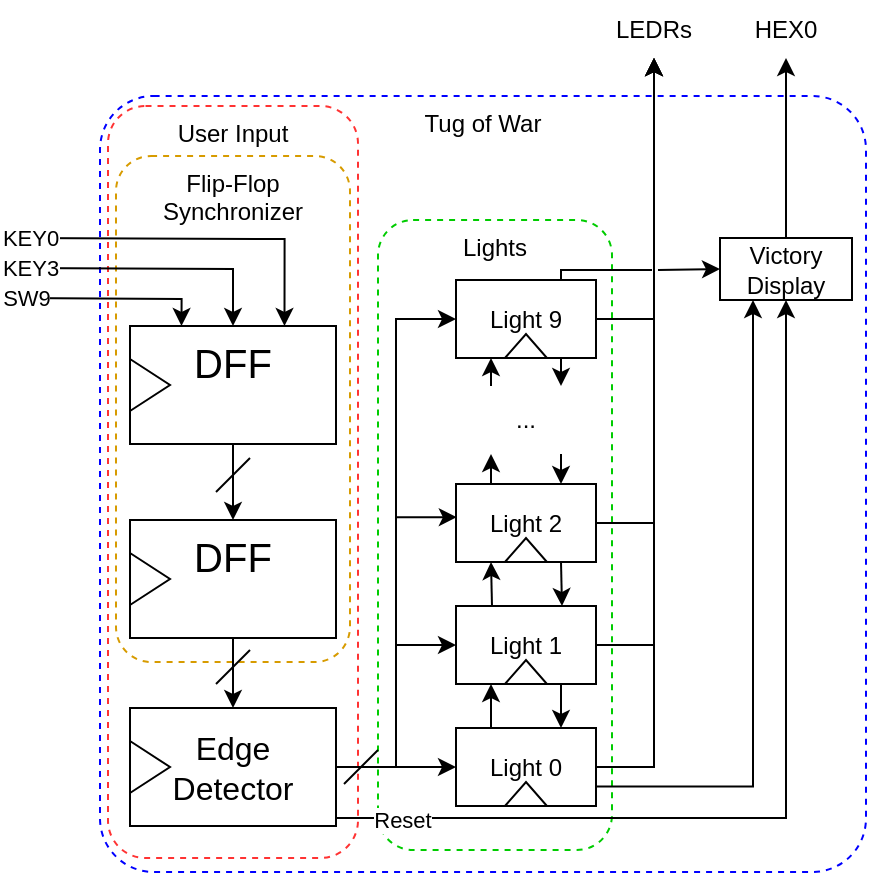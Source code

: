 <mxfile version="24.8.4">
  <diagram name="Page-1" id="XJSEP3GNmWB5ftduhLJC">
    <mxGraphModel dx="419" dy="446" grid="0" gridSize="10" guides="1" tooltips="1" connect="1" arrows="1" fold="1" page="0" pageScale="1" pageWidth="850" pageHeight="1100" math="0" shadow="0">
      <root>
        <mxCell id="0" />
        <mxCell id="1" parent="0" />
        <mxCell id="YbwDGyMakOkkDczVJa2m-119" value="Tug of War" style="rounded=1;whiteSpace=wrap;html=1;fillColor=none;dashed=1;align=center;verticalAlign=top;strokeColor=#0000FF;arcSize=7;" vertex="1" parent="1">
          <mxGeometry x="604" y="85" width="383" height="388" as="geometry" />
        </mxCell>
        <mxCell id="YbwDGyMakOkkDczVJa2m-30" value="Flip-Flop Synchronizer" style="rounded=1;whiteSpace=wrap;html=1;fillColor=none;dashed=1;align=center;verticalAlign=top;strokeColor=#d79b00;" vertex="1" parent="1">
          <mxGeometry x="612" y="115" width="117" height="253" as="geometry" />
        </mxCell>
        <mxCell id="YbwDGyMakOkkDczVJa2m-72" value="Lights" style="rounded=1;whiteSpace=wrap;html=1;fillColor=none;dashed=1;align=center;verticalAlign=top;strokeColor=#00CC00;" vertex="1" parent="1">
          <mxGeometry x="743" y="147" width="117" height="315" as="geometry" />
        </mxCell>
        <mxCell id="YbwDGyMakOkkDczVJa2m-94" value="&amp;nbsp;" style="rounded=0;orthogonalLoop=1;jettySize=auto;html=1;exitX=0.75;exitY=0;exitDx=0;exitDy=0;strokeColor=default;entryX=0;entryY=0.5;entryDx=0;entryDy=0;edgeStyle=orthogonalEdgeStyle;elbow=vertical;" edge="1" parent="1" source="YbwDGyMakOkkDczVJa2m-75" target="YbwDGyMakOkkDczVJa2m-98">
          <mxGeometry x="0.219" y="1" relative="1" as="geometry">
            <mxPoint x="915" y="261" as="targetPoint" />
            <Array as="points">
              <mxPoint x="835" y="172" />
              <mxPoint x="883" y="172" />
            </Array>
            <mxPoint y="1" as="offset" />
          </mxGeometry>
        </mxCell>
        <mxCell id="YbwDGyMakOkkDczVJa2m-32" value="User Input" style="rounded=1;whiteSpace=wrap;html=1;fillColor=none;dashed=1;align=center;verticalAlign=top;strokeColor=#FF3333;" vertex="1" parent="1">
          <mxGeometry x="608" y="90" width="125" height="376" as="geometry" />
        </mxCell>
        <mxCell id="YbwDGyMakOkkDczVJa2m-2" value="KEY0" style="endArrow=classic;html=1;rounded=0;entryX=0.75;entryY=0;entryDx=0;entryDy=0;edgeStyle=orthogonalEdgeStyle;" edge="1" parent="1" target="YbwDGyMakOkkDczVJa2m-1">
          <mxGeometry x="-0.921" width="50" height="50" relative="1" as="geometry">
            <mxPoint x="562" y="156" as="sourcePoint" />
            <mxPoint x="599.5" y="156.25" as="targetPoint" />
            <mxPoint as="offset" />
          </mxGeometry>
        </mxCell>
        <mxCell id="YbwDGyMakOkkDczVJa2m-4" value="SW9" style="endArrow=classic;html=1;rounded=0;entryX=0.25;entryY=0;entryDx=0;entryDy=0;edgeStyle=orthogonalEdgeStyle;" edge="1" parent="1" target="YbwDGyMakOkkDczVJa2m-1">
          <mxGeometry x="-0.896" width="50" height="50" relative="1" as="geometry">
            <mxPoint x="562" y="186" as="sourcePoint" />
            <mxPoint x="599.5" y="185.75" as="targetPoint" />
            <mxPoint as="offset" />
          </mxGeometry>
        </mxCell>
        <mxCell id="YbwDGyMakOkkDczVJa2m-7" value="KEY3" style="edgeStyle=orthogonalEdgeStyle;rounded=0;orthogonalLoop=1;jettySize=auto;html=1;entryX=0.5;entryY=0;entryDx=0;entryDy=0;" edge="1" parent="1" target="YbwDGyMakOkkDczVJa2m-1">
          <mxGeometry x="-0.898" relative="1" as="geometry">
            <mxPoint x="562" y="171" as="sourcePoint" />
            <mxPoint x="599.5" y="171.014" as="targetPoint" />
            <mxPoint as="offset" />
          </mxGeometry>
        </mxCell>
        <mxCell id="YbwDGyMakOkkDczVJa2m-13" value="" style="edgeStyle=orthogonalEdgeStyle;rounded=0;orthogonalLoop=1;jettySize=auto;html=1;entryX=0.5;entryY=0;entryDx=0;entryDy=0;exitX=0.5;exitY=1;exitDx=0;exitDy=0;" edge="1" parent="1" target="YbwDGyMakOkkDczVJa2m-10" source="YbwDGyMakOkkDczVJa2m-1">
          <mxGeometry relative="1" as="geometry">
            <mxPoint x="434" y="419.0" as="sourcePoint" />
          </mxGeometry>
        </mxCell>
        <mxCell id="YbwDGyMakOkkDczVJa2m-33" value="" style="edgeStyle=orthogonalEdgeStyle;rounded=0;orthogonalLoop=1;jettySize=auto;html=1;entryX=0.5;entryY=0;entryDx=0;entryDy=0;exitX=0.5;exitY=1;exitDx=0;exitDy=0;" edge="1" parent="1" source="YbwDGyMakOkkDczVJa2m-10" target="YbwDGyMakOkkDczVJa2m-25">
          <mxGeometry relative="1" as="geometry">
            <mxPoint x="608" y="418.76" as="sourcePoint" />
            <mxPoint x="680" y="418.76" as="targetPoint" />
          </mxGeometry>
        </mxCell>
        <mxCell id="YbwDGyMakOkkDczVJa2m-35" value="" style="group" vertex="1" connectable="0" parent="1">
          <mxGeometry x="619" y="391" width="103" height="59" as="geometry" />
        </mxCell>
        <mxCell id="YbwDGyMakOkkDczVJa2m-25" value="&lt;div style=&quot;font-size: 16px;&quot;&gt;&lt;font style=&quot;font-size: 16px;&quot;&gt;Edge Detector&lt;/font&gt;&lt;/div&gt;" style="rounded=0;whiteSpace=wrap;html=1;" vertex="1" parent="YbwDGyMakOkkDczVJa2m-35">
          <mxGeometry width="103" height="59" as="geometry" />
        </mxCell>
        <mxCell id="YbwDGyMakOkkDczVJa2m-29" value="" style="triangle;whiteSpace=wrap;html=1;rotation=0;" vertex="1" parent="YbwDGyMakOkkDczVJa2m-35">
          <mxGeometry y="16.5" width="20" height="26" as="geometry" />
        </mxCell>
        <mxCell id="YbwDGyMakOkkDczVJa2m-36" value="" style="group" vertex="1" connectable="0" parent="1">
          <mxGeometry x="619" y="297" width="103" height="59" as="geometry" />
        </mxCell>
        <mxCell id="YbwDGyMakOkkDczVJa2m-10" value="&lt;span style=&quot;font-size: 20px;&quot;&gt;DFF&lt;/span&gt;&lt;div&gt;&lt;span style=&quot;font-size: 20px;&quot;&gt;&lt;br&gt;&lt;/span&gt;&lt;/div&gt;" style="rounded=0;whiteSpace=wrap;html=1;" vertex="1" parent="YbwDGyMakOkkDczVJa2m-36">
          <mxGeometry width="103" height="59" as="geometry" />
        </mxCell>
        <mxCell id="YbwDGyMakOkkDczVJa2m-14" value="" style="triangle;whiteSpace=wrap;html=1;rotation=0;" vertex="1" parent="YbwDGyMakOkkDczVJa2m-36">
          <mxGeometry y="16.5" width="20" height="26" as="geometry" />
        </mxCell>
        <mxCell id="YbwDGyMakOkkDczVJa2m-37" value="" style="group" vertex="1" connectable="0" parent="1">
          <mxGeometry x="619" y="200" width="103" height="59" as="geometry" />
        </mxCell>
        <mxCell id="YbwDGyMakOkkDczVJa2m-1" value="&lt;span style=&quot;font-size: 20px;&quot;&gt;DFF&lt;/span&gt;&lt;div&gt;&lt;span style=&quot;font-size: 20px;&quot;&gt;&lt;br&gt;&lt;/span&gt;&lt;/div&gt;" style="rounded=0;whiteSpace=wrap;html=1;" vertex="1" parent="YbwDGyMakOkkDczVJa2m-37">
          <mxGeometry width="103" height="59" as="geometry" />
        </mxCell>
        <mxCell id="YbwDGyMakOkkDczVJa2m-109" value="" style="triangle;whiteSpace=wrap;html=1;rotation=0;" vertex="1" parent="YbwDGyMakOkkDczVJa2m-37">
          <mxGeometry y="16.5" width="20" height="26" as="geometry" />
        </mxCell>
        <mxCell id="YbwDGyMakOkkDczVJa2m-48" value="" style="group" vertex="1" connectable="0" parent="1">
          <mxGeometry x="782" y="401" width="70" height="39" as="geometry" />
        </mxCell>
        <mxCell id="YbwDGyMakOkkDczVJa2m-45" value="&lt;div style=&quot;&quot;&gt;Light 0&lt;/div&gt;" style="rounded=0;whiteSpace=wrap;html=1;" vertex="1" parent="YbwDGyMakOkkDczVJa2m-48">
          <mxGeometry width="70" height="39" as="geometry" />
        </mxCell>
        <mxCell id="YbwDGyMakOkkDczVJa2m-46" value="" style="triangle;whiteSpace=wrap;html=1;rotation=-90;" vertex="1" parent="YbwDGyMakOkkDczVJa2m-48">
          <mxGeometry x="29" y="22.5" width="12" height="21" as="geometry" />
        </mxCell>
        <mxCell id="YbwDGyMakOkkDczVJa2m-49" value="" style="group" vertex="1" connectable="0" parent="1">
          <mxGeometry x="782" y="340" width="70" height="39" as="geometry" />
        </mxCell>
        <mxCell id="YbwDGyMakOkkDczVJa2m-50" value="&lt;div style=&quot;&quot;&gt;&lt;font style=&quot;font-size: 12px;&quot;&gt;Light 1&lt;/font&gt;&lt;/div&gt;" style="rounded=0;whiteSpace=wrap;html=1;" vertex="1" parent="YbwDGyMakOkkDczVJa2m-49">
          <mxGeometry width="70" height="39" as="geometry" />
        </mxCell>
        <mxCell id="YbwDGyMakOkkDczVJa2m-51" value="" style="triangle;whiteSpace=wrap;html=1;rotation=-90;" vertex="1" parent="YbwDGyMakOkkDczVJa2m-49">
          <mxGeometry x="29" y="22.5" width="12" height="21" as="geometry" />
        </mxCell>
        <mxCell id="YbwDGyMakOkkDczVJa2m-52" style="edgeStyle=orthogonalEdgeStyle;rounded=0;orthogonalLoop=1;jettySize=auto;html=1;exitX=0.25;exitY=0;exitDx=0;exitDy=0;entryX=0.25;entryY=1;entryDx=0;entryDy=0;" edge="1" parent="1" source="YbwDGyMakOkkDczVJa2m-45" target="YbwDGyMakOkkDczVJa2m-50">
          <mxGeometry relative="1" as="geometry" />
        </mxCell>
        <mxCell id="YbwDGyMakOkkDczVJa2m-53" style="edgeStyle=orthogonalEdgeStyle;rounded=0;orthogonalLoop=1;jettySize=auto;html=1;exitX=1;exitY=0.5;exitDx=0;exitDy=0;" edge="1" parent="1" source="YbwDGyMakOkkDczVJa2m-25" target="YbwDGyMakOkkDczVJa2m-45">
          <mxGeometry relative="1" as="geometry" />
        </mxCell>
        <mxCell id="YbwDGyMakOkkDczVJa2m-54" style="edgeStyle=orthogonalEdgeStyle;rounded=0;orthogonalLoop=1;jettySize=auto;html=1;exitX=1;exitY=0.5;exitDx=0;exitDy=0;entryX=0;entryY=0.5;entryDx=0;entryDy=0;" edge="1" parent="1" source="YbwDGyMakOkkDczVJa2m-25" target="YbwDGyMakOkkDczVJa2m-50">
          <mxGeometry relative="1" as="geometry" />
        </mxCell>
        <mxCell id="YbwDGyMakOkkDczVJa2m-55" style="edgeStyle=orthogonalEdgeStyle;rounded=0;orthogonalLoop=1;jettySize=auto;html=1;exitX=0.75;exitY=1;exitDx=0;exitDy=0;entryX=0.75;entryY=0;entryDx=0;entryDy=0;" edge="1" parent="1" source="YbwDGyMakOkkDczVJa2m-50" target="YbwDGyMakOkkDczVJa2m-45">
          <mxGeometry relative="1" as="geometry" />
        </mxCell>
        <mxCell id="YbwDGyMakOkkDczVJa2m-58" value="" style="group" vertex="1" connectable="0" parent="1">
          <mxGeometry x="782" y="279" width="70" height="39" as="geometry" />
        </mxCell>
        <mxCell id="YbwDGyMakOkkDczVJa2m-59" value="&lt;div style=&quot;&quot;&gt;&lt;font style=&quot;font-size: 12px;&quot;&gt;Light 2&lt;/font&gt;&lt;/div&gt;" style="rounded=0;whiteSpace=wrap;html=1;" vertex="1" parent="YbwDGyMakOkkDczVJa2m-58">
          <mxGeometry width="70" height="39" as="geometry" />
        </mxCell>
        <mxCell id="YbwDGyMakOkkDczVJa2m-60" value="" style="triangle;whiteSpace=wrap;html=1;rotation=-90;" vertex="1" parent="YbwDGyMakOkkDczVJa2m-58">
          <mxGeometry x="29" y="22.5" width="12" height="21" as="geometry" />
        </mxCell>
        <mxCell id="YbwDGyMakOkkDczVJa2m-61" style="edgeStyle=orthogonalEdgeStyle;rounded=0;orthogonalLoop=1;jettySize=auto;html=1;exitX=0.25;exitY=0;exitDx=0;exitDy=0;entryX=0.25;entryY=1;entryDx=0;entryDy=0;" edge="1" parent="1" target="YbwDGyMakOkkDczVJa2m-59">
          <mxGeometry relative="1" as="geometry">
            <mxPoint x="800" y="340" as="sourcePoint" />
          </mxGeometry>
        </mxCell>
        <mxCell id="YbwDGyMakOkkDczVJa2m-62" style="edgeStyle=orthogonalEdgeStyle;rounded=0;orthogonalLoop=1;jettySize=auto;html=1;exitX=0.75;exitY=1;exitDx=0;exitDy=0;entryX=0.75;entryY=0;entryDx=0;entryDy=0;" edge="1" parent="1" source="YbwDGyMakOkkDczVJa2m-59">
          <mxGeometry relative="1" as="geometry">
            <mxPoint x="835" y="340" as="targetPoint" />
          </mxGeometry>
        </mxCell>
        <mxCell id="YbwDGyMakOkkDczVJa2m-63" style="edgeStyle=orthogonalEdgeStyle;rounded=0;orthogonalLoop=1;jettySize=auto;html=1;exitX=1;exitY=0.5;exitDx=0;exitDy=0;entryX=0.006;entryY=0.426;entryDx=0;entryDy=0;entryPerimeter=0;" edge="1" parent="1" source="YbwDGyMakOkkDczVJa2m-25" target="YbwDGyMakOkkDczVJa2m-59">
          <mxGeometry relative="1" as="geometry" />
        </mxCell>
        <mxCell id="YbwDGyMakOkkDczVJa2m-79" style="edgeStyle=orthogonalEdgeStyle;rounded=0;orthogonalLoop=1;jettySize=auto;html=1;exitX=0.75;exitY=1;exitDx=0;exitDy=0;entryX=0.75;entryY=0;entryDx=0;entryDy=0;" edge="1" parent="1" source="YbwDGyMakOkkDczVJa2m-71" target="YbwDGyMakOkkDczVJa2m-59">
          <mxGeometry relative="1" as="geometry" />
        </mxCell>
        <mxCell id="YbwDGyMakOkkDczVJa2m-81" style="edgeStyle=orthogonalEdgeStyle;rounded=0;orthogonalLoop=1;jettySize=auto;html=1;exitX=0.25;exitY=0;exitDx=0;exitDy=0;entryX=0.25;entryY=1;entryDx=0;entryDy=0;" edge="1" parent="1" source="YbwDGyMakOkkDczVJa2m-71" target="YbwDGyMakOkkDczVJa2m-75">
          <mxGeometry relative="1" as="geometry" />
        </mxCell>
        <mxCell id="YbwDGyMakOkkDczVJa2m-71" value="..." style="text;html=1;align=center;verticalAlign=middle;whiteSpace=wrap;rounded=0;" vertex="1" parent="1">
          <mxGeometry x="782" y="230" width="70" height="34" as="geometry" />
        </mxCell>
        <mxCell id="YbwDGyMakOkkDczVJa2m-64" style="edgeStyle=orthogonalEdgeStyle;rounded=0;orthogonalLoop=1;jettySize=auto;html=1;exitX=1;exitY=0.5;exitDx=0;exitDy=0;entryX=0;entryY=0.5;entryDx=0;entryDy=0;" edge="1" parent="1" source="YbwDGyMakOkkDczVJa2m-25" target="YbwDGyMakOkkDczVJa2m-75">
          <mxGeometry relative="1" as="geometry">
            <mxPoint x="752" y="263.2" as="targetPoint" />
          </mxGeometry>
        </mxCell>
        <mxCell id="YbwDGyMakOkkDczVJa2m-65" style="edgeStyle=orthogonalEdgeStyle;rounded=0;orthogonalLoop=1;jettySize=auto;html=1;exitX=0.25;exitY=0;exitDx=0;exitDy=0;entryX=0.25;entryY=1;entryDx=0;entryDy=0;" edge="1" parent="1" source="YbwDGyMakOkkDczVJa2m-59" target="YbwDGyMakOkkDczVJa2m-71">
          <mxGeometry relative="1" as="geometry">
            <mxPoint x="799.6" y="261.6" as="targetPoint" />
          </mxGeometry>
        </mxCell>
        <mxCell id="YbwDGyMakOkkDczVJa2m-80" style="edgeStyle=orthogonalEdgeStyle;rounded=0;orthogonalLoop=1;jettySize=auto;html=1;exitX=0.75;exitY=1;exitDx=0;exitDy=0;entryX=0.75;entryY=0;entryDx=0;entryDy=0;" edge="1" parent="1" source="YbwDGyMakOkkDczVJa2m-75" target="YbwDGyMakOkkDczVJa2m-71">
          <mxGeometry relative="1" as="geometry" />
        </mxCell>
        <mxCell id="YbwDGyMakOkkDczVJa2m-88" value="LEDRs" style="rounded=0;whiteSpace=wrap;html=1;strokeColor=none;fillColor=none;" vertex="1" parent="1">
          <mxGeometry x="848" y="37" width="66" height="29" as="geometry" />
        </mxCell>
        <mxCell id="YbwDGyMakOkkDczVJa2m-89" style="edgeStyle=orthogonalEdgeStyle;rounded=0;orthogonalLoop=1;jettySize=auto;html=1;exitX=1;exitY=0.5;exitDx=0;exitDy=0;entryX=0.5;entryY=1;entryDx=0;entryDy=0;" edge="1" parent="1" source="YbwDGyMakOkkDczVJa2m-75" target="YbwDGyMakOkkDczVJa2m-88">
          <mxGeometry relative="1" as="geometry" />
        </mxCell>
        <mxCell id="YbwDGyMakOkkDczVJa2m-90" style="edgeStyle=orthogonalEdgeStyle;rounded=0;orthogonalLoop=1;jettySize=auto;html=1;exitX=1;exitY=0.5;exitDx=0;exitDy=0;entryX=0.5;entryY=1;entryDx=0;entryDy=0;" edge="1" parent="1" source="YbwDGyMakOkkDczVJa2m-59" target="YbwDGyMakOkkDczVJa2m-88">
          <mxGeometry relative="1" as="geometry" />
        </mxCell>
        <mxCell id="YbwDGyMakOkkDczVJa2m-91" style="edgeStyle=orthogonalEdgeStyle;rounded=0;orthogonalLoop=1;jettySize=auto;html=1;exitX=1;exitY=0.5;exitDx=0;exitDy=0;entryX=0.5;entryY=1;entryDx=0;entryDy=0;" edge="1" parent="1" source="YbwDGyMakOkkDczVJa2m-50" target="YbwDGyMakOkkDczVJa2m-88">
          <mxGeometry relative="1" as="geometry" />
        </mxCell>
        <mxCell id="YbwDGyMakOkkDczVJa2m-102" style="edgeStyle=orthogonalEdgeStyle;rounded=0;orthogonalLoop=1;jettySize=auto;html=1;exitX=0.5;exitY=0;exitDx=0;exitDy=0;entryX=0.5;entryY=1;entryDx=0;entryDy=0;" edge="1" parent="1" source="YbwDGyMakOkkDczVJa2m-98" target="YbwDGyMakOkkDczVJa2m-101">
          <mxGeometry relative="1" as="geometry" />
        </mxCell>
        <mxCell id="YbwDGyMakOkkDczVJa2m-98" value="Victory Display" style="rounded=0;whiteSpace=wrap;html=1;" vertex="1" parent="1">
          <mxGeometry x="914" y="156" width="66" height="31" as="geometry" />
        </mxCell>
        <mxCell id="YbwDGyMakOkkDczVJa2m-75" value="&lt;div style=&quot;&quot;&gt;&lt;font style=&quot;font-size: 12px;&quot;&gt;Light 9&lt;/font&gt;&lt;/div&gt;" style="rounded=0;whiteSpace=wrap;html=1;" vertex="1" parent="1">
          <mxGeometry x="782" y="177" width="70" height="39" as="geometry" />
        </mxCell>
        <mxCell id="YbwDGyMakOkkDczVJa2m-76" value="" style="triangle;whiteSpace=wrap;html=1;rotation=-90;" vertex="1" parent="1">
          <mxGeometry x="811" y="199.5" width="12" height="21" as="geometry" />
        </mxCell>
        <mxCell id="YbwDGyMakOkkDczVJa2m-101" value="HEX0" style="rounded=0;whiteSpace=wrap;html=1;strokeColor=none;fillColor=none;" vertex="1" parent="1">
          <mxGeometry x="914" y="37" width="66" height="29" as="geometry" />
        </mxCell>
        <mxCell id="YbwDGyMakOkkDczVJa2m-92" style="edgeStyle=orthogonalEdgeStyle;rounded=0;orthogonalLoop=1;jettySize=auto;html=1;exitX=1;exitY=0.5;exitDx=0;exitDy=0;entryX=0.5;entryY=1;entryDx=0;entryDy=0;" edge="1" parent="1" source="YbwDGyMakOkkDczVJa2m-45" target="YbwDGyMakOkkDczVJa2m-88">
          <mxGeometry relative="1" as="geometry" />
        </mxCell>
        <mxCell id="YbwDGyMakOkkDczVJa2m-105" style="edgeStyle=orthogonalEdgeStyle;rounded=0;orthogonalLoop=1;jettySize=auto;html=1;exitX=1;exitY=0.75;exitDx=0;exitDy=0;entryX=0.25;entryY=1;entryDx=0;entryDy=0;" edge="1" parent="1" source="YbwDGyMakOkkDczVJa2m-45" target="YbwDGyMakOkkDczVJa2m-98">
          <mxGeometry relative="1" as="geometry" />
        </mxCell>
        <mxCell id="YbwDGyMakOkkDczVJa2m-106" value="Reset" style="edgeStyle=orthogonalEdgeStyle;rounded=0;orthogonalLoop=1;jettySize=auto;html=1;exitX=1;exitY=0.75;exitDx=0;exitDy=0;entryX=0.5;entryY=1;entryDx=0;entryDy=0;" edge="1" parent="1" source="YbwDGyMakOkkDczVJa2m-25" target="YbwDGyMakOkkDczVJa2m-98">
          <mxGeometry x="-0.823" y="-1" relative="1" as="geometry">
            <Array as="points">
              <mxPoint x="722" y="446" />
              <mxPoint x="947" y="446" />
            </Array>
            <mxPoint as="offset" />
          </mxGeometry>
        </mxCell>
        <mxCell id="YbwDGyMakOkkDczVJa2m-120" value="" style="endArrow=none;html=1;rounded=0;" edge="1" parent="1">
          <mxGeometry width="50" height="50" relative="1" as="geometry">
            <mxPoint x="662" y="283" as="sourcePoint" />
            <mxPoint x="679" y="266" as="targetPoint" />
          </mxGeometry>
        </mxCell>
        <mxCell id="YbwDGyMakOkkDczVJa2m-122" value="" style="endArrow=none;html=1;rounded=0;" edge="1" parent="1">
          <mxGeometry width="50" height="50" relative="1" as="geometry">
            <mxPoint x="662" y="379" as="sourcePoint" />
            <mxPoint x="679" y="362" as="targetPoint" />
          </mxGeometry>
        </mxCell>
        <mxCell id="YbwDGyMakOkkDczVJa2m-123" value="" style="endArrow=none;html=1;rounded=0;" edge="1" parent="1">
          <mxGeometry width="50" height="50" relative="1" as="geometry">
            <mxPoint x="726" y="429" as="sourcePoint" />
            <mxPoint x="743" y="412" as="targetPoint" />
          </mxGeometry>
        </mxCell>
      </root>
    </mxGraphModel>
  </diagram>
</mxfile>
